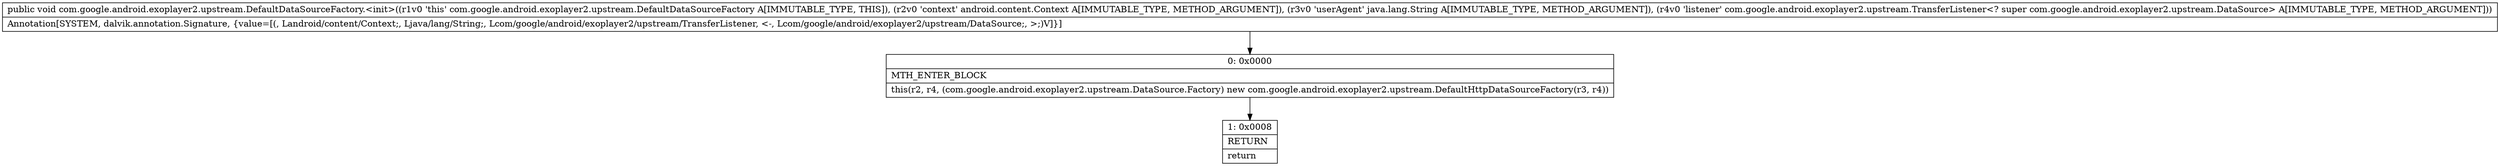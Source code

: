 digraph "CFG forcom.google.android.exoplayer2.upstream.DefaultDataSourceFactory.\<init\>(Landroid\/content\/Context;Ljava\/lang\/String;Lcom\/google\/android\/exoplayer2\/upstream\/TransferListener;)V" {
Node_0 [shape=record,label="{0\:\ 0x0000|MTH_ENTER_BLOCK\l|this(r2, r4, (com.google.android.exoplayer2.upstream.DataSource.Factory) new com.google.android.exoplayer2.upstream.DefaultHttpDataSourceFactory(r3, r4))\l}"];
Node_1 [shape=record,label="{1\:\ 0x0008|RETURN\l|return\l}"];
MethodNode[shape=record,label="{public void com.google.android.exoplayer2.upstream.DefaultDataSourceFactory.\<init\>((r1v0 'this' com.google.android.exoplayer2.upstream.DefaultDataSourceFactory A[IMMUTABLE_TYPE, THIS]), (r2v0 'context' android.content.Context A[IMMUTABLE_TYPE, METHOD_ARGUMENT]), (r3v0 'userAgent' java.lang.String A[IMMUTABLE_TYPE, METHOD_ARGUMENT]), (r4v0 'listener' com.google.android.exoplayer2.upstream.TransferListener\<? super com.google.android.exoplayer2.upstream.DataSource\> A[IMMUTABLE_TYPE, METHOD_ARGUMENT]))  | Annotation[SYSTEM, dalvik.annotation.Signature, \{value=[(, Landroid\/content\/Context;, Ljava\/lang\/String;, Lcom\/google\/android\/exoplayer2\/upstream\/TransferListener, \<\-, Lcom\/google\/android\/exoplayer2\/upstream\/DataSource;, \>;)V]\}]\l}"];
MethodNode -> Node_0;
Node_0 -> Node_1;
}


